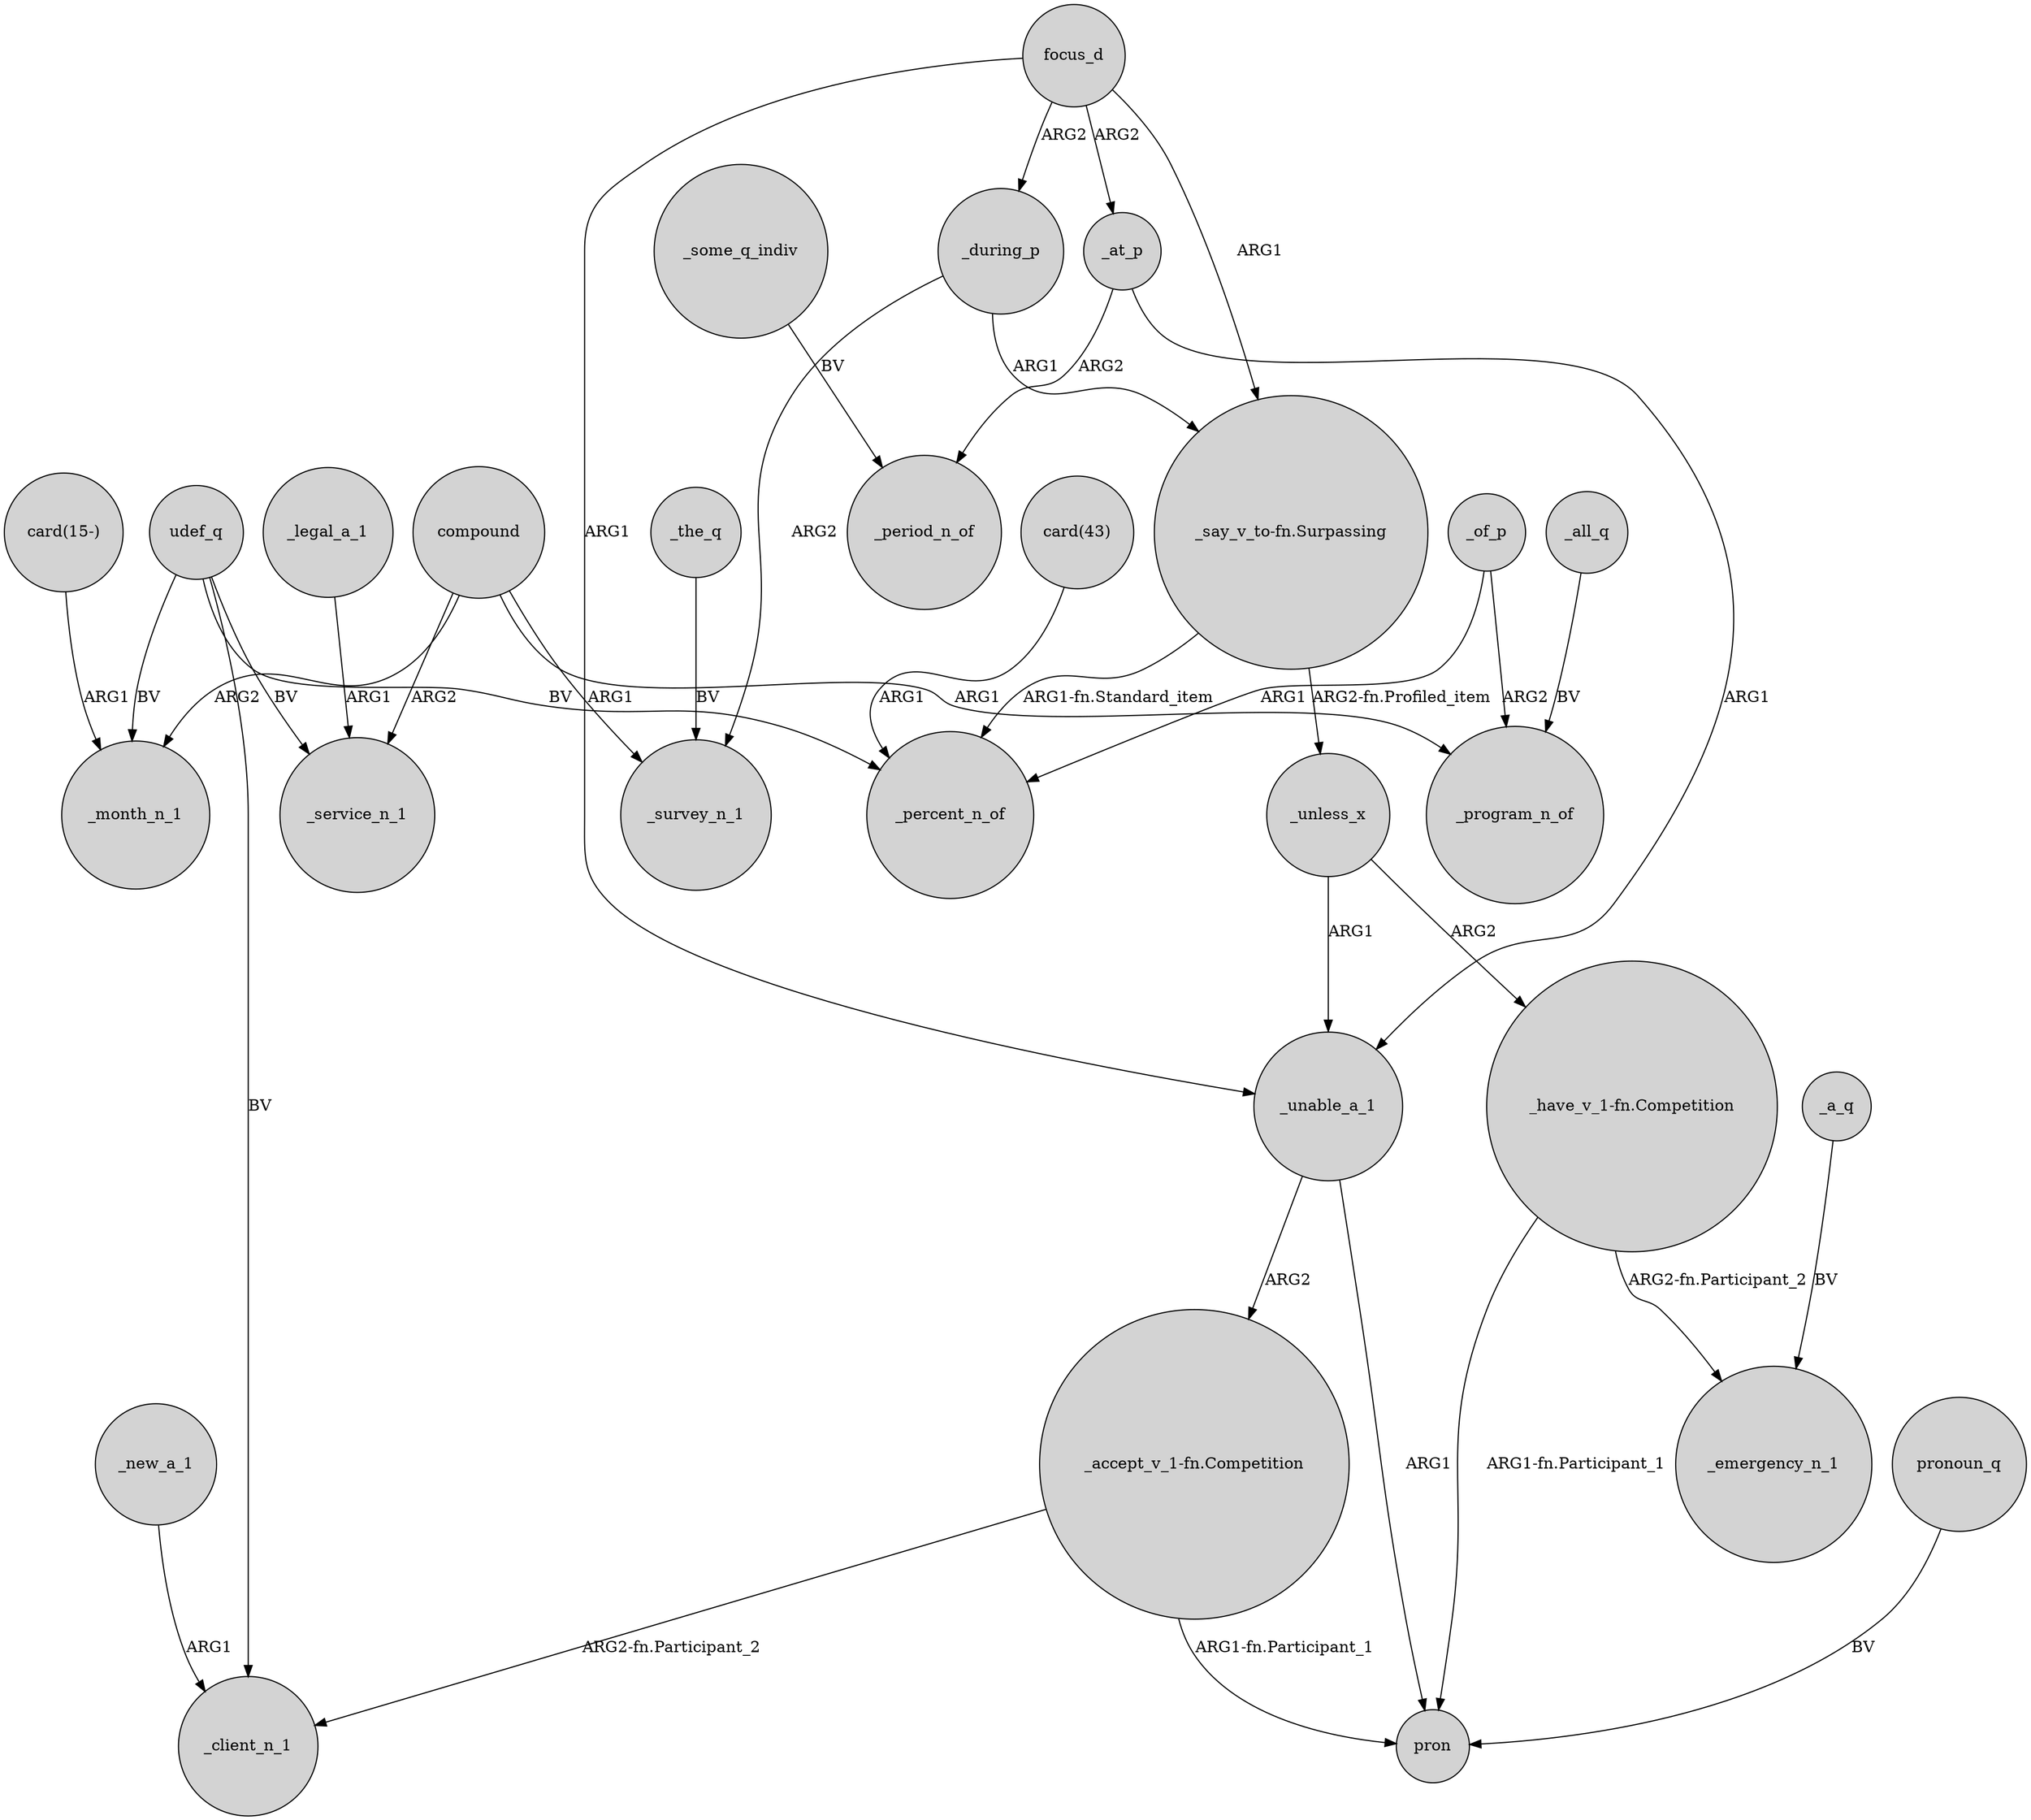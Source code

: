 digraph {
	node [shape=circle style=filled]
	udef_q -> _month_n_1 [label=BV]
	_at_p -> _period_n_of [label=ARG2]
	_unless_x -> _unable_a_1 [label=ARG1]
	udef_q -> _service_n_1 [label=BV]
	compound -> _survey_n_1 [label=ARG1]
	compound -> _service_n_1 [label=ARG2]
	_at_p -> _unable_a_1 [label=ARG1]
	"_accept_v_1-fn.Competition" -> _client_n_1 [label="ARG2-fn.Participant_2"]
	focus_d -> _during_p [label=ARG2]
	_all_q -> _program_n_of [label=BV]
	"_have_v_1-fn.Competition" -> pron [label="ARG1-fn.Participant_1"]
	_the_q -> _survey_n_1 [label=BV]
	"_say_v_to-fn.Surpassing" -> _unless_x [label="ARG2-fn.Profiled_item"]
	_during_p -> "_say_v_to-fn.Surpassing" [label=ARG1]
	_of_p -> _percent_n_of [label=ARG1]
	focus_d -> _at_p [label=ARG2]
	"card(43)" -> _percent_n_of [label=ARG1]
	_unable_a_1 -> "_accept_v_1-fn.Competition" [label=ARG2]
	pronoun_q -> pron [label=BV]
	_new_a_1 -> _client_n_1 [label=ARG1]
	focus_d -> _unable_a_1 [label=ARG1]
	compound -> _program_n_of [label=ARG1]
	_a_q -> _emergency_n_1 [label=BV]
	_unless_x -> "_have_v_1-fn.Competition" [label=ARG2]
	_during_p -> _survey_n_1 [label=ARG2]
	udef_q -> _percent_n_of [label=BV]
	"_say_v_to-fn.Surpassing" -> _percent_n_of [label="ARG1-fn.Standard_item"]
	_unable_a_1 -> pron [label=ARG1]
	"_accept_v_1-fn.Competition" -> pron [label="ARG1-fn.Participant_1"]
	_some_q_indiv -> _period_n_of [label=BV]
	_of_p -> _program_n_of [label=ARG2]
	"_have_v_1-fn.Competition" -> _emergency_n_1 [label="ARG2-fn.Participant_2"]
	focus_d -> "_say_v_to-fn.Surpassing" [label=ARG1]
	udef_q -> _client_n_1 [label=BV]
	_legal_a_1 -> _service_n_1 [label=ARG1]
	"card(15-)" -> _month_n_1 [label=ARG1]
	compound -> _month_n_1 [label=ARG2]
}

